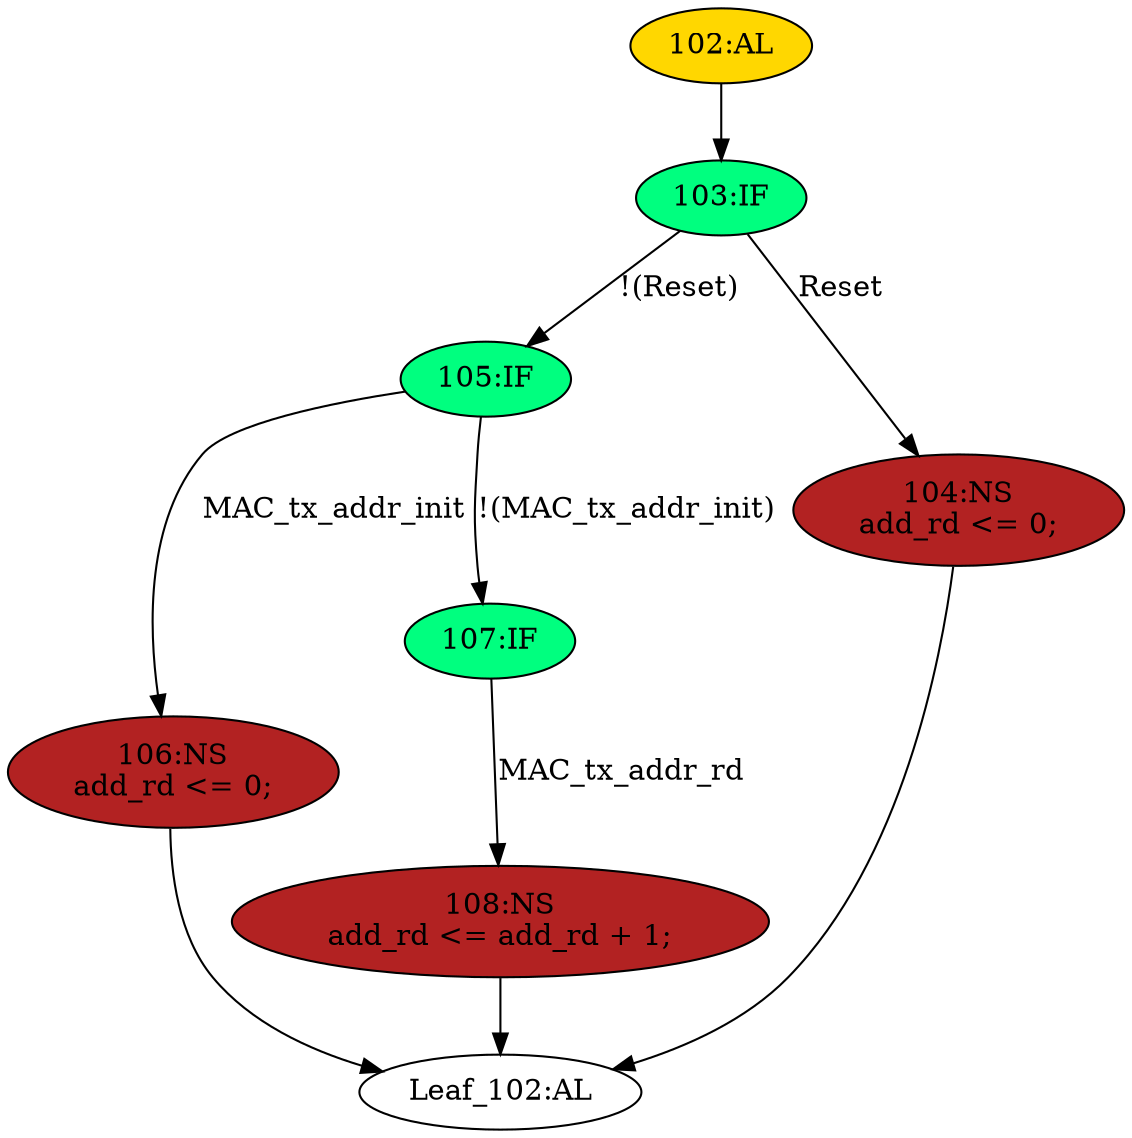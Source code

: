 strict digraph "" {
	node [label="\N"];
	"106:NS"	 [ast="<pyverilog.vparser.ast.NonblockingSubstitution object at 0x7fcc00844bd0>",
		fillcolor=firebrick,
		label="106:NS
add_rd <= 0;",
		statements="[<pyverilog.vparser.ast.NonblockingSubstitution object at 0x7fcc00844bd0>]",
		style=filled,
		typ=NonblockingSubstitution];
	"Leaf_102:AL"	 [def_var="['add_rd']",
		label="Leaf_102:AL"];
	"106:NS" -> "Leaf_102:AL"	 [cond="[]",
		lineno=None];
	"105:IF"	 [ast="<pyverilog.vparser.ast.IfStatement object at 0x7fcc00861050>",
		fillcolor=springgreen,
		label="105:IF",
		statements="[]",
		style=filled,
		typ=IfStatement];
	"105:IF" -> "106:NS"	 [cond="['MAC_tx_addr_init']",
		label=MAC_tx_addr_init,
		lineno=105];
	"107:IF"	 [ast="<pyverilog.vparser.ast.IfStatement object at 0x7fcc008610d0>",
		fillcolor=springgreen,
		label="107:IF",
		statements="[]",
		style=filled,
		typ=IfStatement];
	"105:IF" -> "107:IF"	 [cond="['MAC_tx_addr_init']",
		label="!(MAC_tx_addr_init)",
		lineno=105];
	"102:AL"	 [ast="<pyverilog.vparser.ast.Always object at 0x7fcc00861410>",
		clk_sens=True,
		fillcolor=gold,
		label="102:AL",
		sens="['Clk', 'Reset']",
		statements="[]",
		style=filled,
		typ=Always,
		use_var="['Reset', 'add_rd', 'MAC_tx_addr_init', 'MAC_tx_addr_rd']"];
	"103:IF"	 [ast="<pyverilog.vparser.ast.IfStatement object at 0x7fcc00861590>",
		fillcolor=springgreen,
		label="103:IF",
		statements="[]",
		style=filled,
		typ=IfStatement];
	"102:AL" -> "103:IF"	 [cond="[]",
		lineno=None];
	"104:NS"	 [ast="<pyverilog.vparser.ast.NonblockingSubstitution object at 0x7fcc008615d0>",
		fillcolor=firebrick,
		label="104:NS
add_rd <= 0;",
		statements="[<pyverilog.vparser.ast.NonblockingSubstitution object at 0x7fcc008615d0>]",
		style=filled,
		typ=NonblockingSubstitution];
	"104:NS" -> "Leaf_102:AL"	 [cond="[]",
		lineno=None];
	"108:NS"	 [ast="<pyverilog.vparser.ast.NonblockingSubstitution object at 0x7fcc00861150>",
		fillcolor=firebrick,
		label="108:NS
add_rd <= add_rd + 1;",
		statements="[<pyverilog.vparser.ast.NonblockingSubstitution object at 0x7fcc00861150>]",
		style=filled,
		typ=NonblockingSubstitution];
	"107:IF" -> "108:NS"	 [cond="['MAC_tx_addr_rd']",
		label=MAC_tx_addr_rd,
		lineno=107];
	"108:NS" -> "Leaf_102:AL"	 [cond="[]",
		lineno=None];
	"103:IF" -> "105:IF"	 [cond="['Reset']",
		label="!(Reset)",
		lineno=103];
	"103:IF" -> "104:NS"	 [cond="['Reset']",
		label=Reset,
		lineno=103];
}
